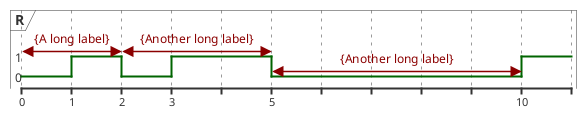 {
  "sha1": "p140lsat50phayditmd86ex2ojm3t5b",
  "insertion": {
    "when": "2024-06-04T17:28:40.544Z",
    "url": "https://forum.plantuml.net/11937/add-ability-to-contol-placement-constraint-timing-diagram?show=14671#c14671",
    "user": "plantuml@gmail.com"
  }
}
@startuml
robust R
@0
R is 0
@1
R is 1
@2
R is 0
@3
R is 1
@5
R is 0
@10
R is 1

R@0 <-> @2 : {A long label}
R@2 <-> @5 : {Another long label}
R@5 <-> @10 : {Another long label}
@enduml
